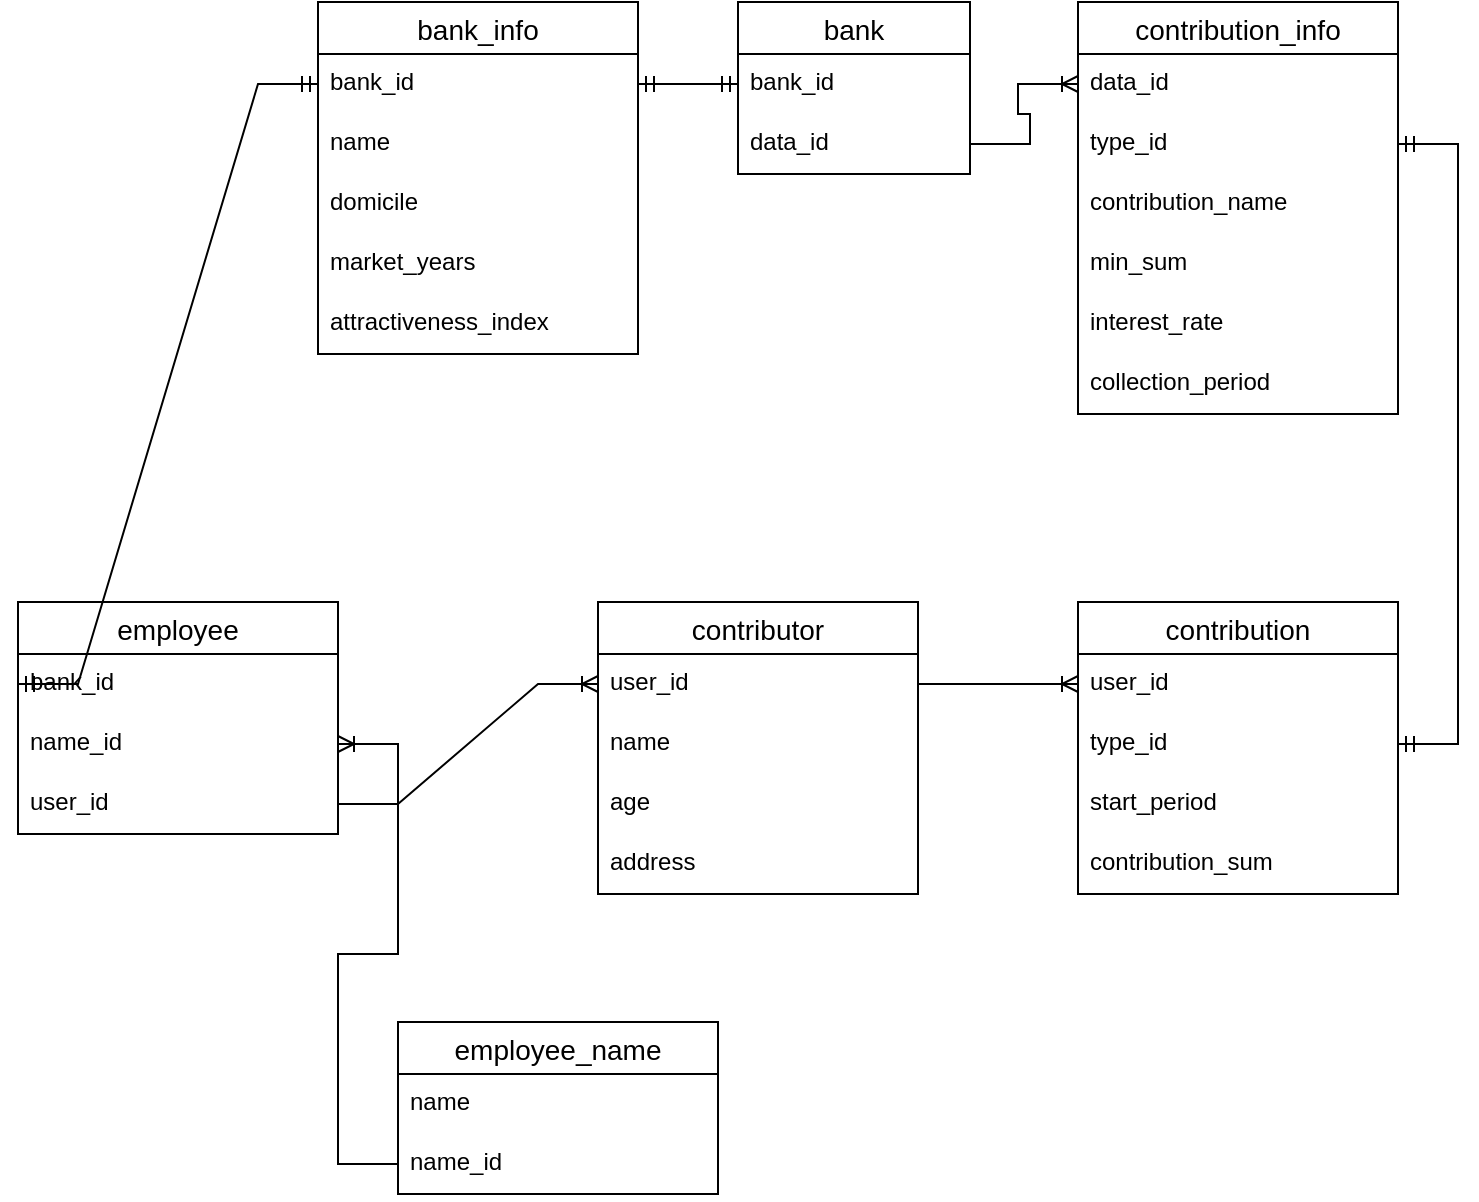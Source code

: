 <mxfile version="20.3.7" type="github">
  <diagram id="AHzrFKj4e7hzt2AcFDKH" name="Страница 1">
    <mxGraphModel dx="1315" dy="1170" grid="1" gridSize="10" guides="1" tooltips="1" connect="1" arrows="1" fold="1" page="1" pageScale="1" pageWidth="827" pageHeight="1169" math="0" shadow="0">
      <root>
        <mxCell id="0" />
        <mxCell id="1" parent="0" />
        <mxCell id="YBYvjtM6sl4WB-iJF_M_-1" value="bank_info" style="swimlane;fontStyle=0;childLayout=stackLayout;horizontal=1;startSize=26;horizontalStack=0;resizeParent=1;resizeParentMax=0;resizeLast=0;collapsible=1;marginBottom=0;align=center;fontSize=14;" vertex="1" parent="1">
          <mxGeometry x="190" y="190" width="160" height="176" as="geometry" />
        </mxCell>
        <mxCell id="YBYvjtM6sl4WB-iJF_M_-2" value="bank_id" style="text;strokeColor=none;fillColor=none;spacingLeft=4;spacingRight=4;overflow=hidden;rotatable=0;points=[[0,0.5],[1,0.5]];portConstraint=eastwest;fontSize=12;" vertex="1" parent="YBYvjtM6sl4WB-iJF_M_-1">
          <mxGeometry y="26" width="160" height="30" as="geometry" />
        </mxCell>
        <mxCell id="YBYvjtM6sl4WB-iJF_M_-3" value="name" style="text;strokeColor=none;fillColor=none;spacingLeft=4;spacingRight=4;overflow=hidden;rotatable=0;points=[[0,0.5],[1,0.5]];portConstraint=eastwest;fontSize=12;" vertex="1" parent="YBYvjtM6sl4WB-iJF_M_-1">
          <mxGeometry y="56" width="160" height="30" as="geometry" />
        </mxCell>
        <mxCell id="YBYvjtM6sl4WB-iJF_M_-4" value="domicile" style="text;strokeColor=none;fillColor=none;spacingLeft=4;spacingRight=4;overflow=hidden;rotatable=0;points=[[0,0.5],[1,0.5]];portConstraint=eastwest;fontSize=12;" vertex="1" parent="YBYvjtM6sl4WB-iJF_M_-1">
          <mxGeometry y="86" width="160" height="30" as="geometry" />
        </mxCell>
        <mxCell id="YBYvjtM6sl4WB-iJF_M_-5" value="market_years" style="text;strokeColor=none;fillColor=none;spacingLeft=4;spacingRight=4;overflow=hidden;rotatable=0;points=[[0,0.5],[1,0.5]];portConstraint=eastwest;fontSize=12;" vertex="1" parent="YBYvjtM6sl4WB-iJF_M_-1">
          <mxGeometry y="116" width="160" height="30" as="geometry" />
        </mxCell>
        <mxCell id="YBYvjtM6sl4WB-iJF_M_-6" value="attractiveness_index" style="text;strokeColor=none;fillColor=none;spacingLeft=4;spacingRight=4;overflow=hidden;rotatable=0;points=[[0,0.5],[1,0.5]];portConstraint=eastwest;fontSize=12;" vertex="1" parent="YBYvjtM6sl4WB-iJF_M_-1">
          <mxGeometry y="146" width="160" height="30" as="geometry" />
        </mxCell>
        <mxCell id="YBYvjtM6sl4WB-iJF_M_-8" value="bank" style="swimlane;fontStyle=0;childLayout=stackLayout;horizontal=1;startSize=26;horizontalStack=0;resizeParent=1;resizeParentMax=0;resizeLast=0;collapsible=1;marginBottom=0;align=center;fontSize=14;" vertex="1" parent="1">
          <mxGeometry x="400" y="190" width="116" height="86" as="geometry" />
        </mxCell>
        <mxCell id="YBYvjtM6sl4WB-iJF_M_-9" value="bank_id" style="text;strokeColor=none;fillColor=none;spacingLeft=4;spacingRight=4;overflow=hidden;rotatable=0;points=[[0,0.5],[1,0.5]];portConstraint=eastwest;fontSize=12;" vertex="1" parent="YBYvjtM6sl4WB-iJF_M_-8">
          <mxGeometry y="26" width="116" height="30" as="geometry" />
        </mxCell>
        <mxCell id="YBYvjtM6sl4WB-iJF_M_-10" value="data_id" style="text;strokeColor=none;fillColor=none;spacingLeft=4;spacingRight=4;overflow=hidden;rotatable=0;points=[[0,0.5],[1,0.5]];portConstraint=eastwest;fontSize=12;" vertex="1" parent="YBYvjtM6sl4WB-iJF_M_-8">
          <mxGeometry y="56" width="116" height="30" as="geometry" />
        </mxCell>
        <mxCell id="YBYvjtM6sl4WB-iJF_M_-16" value="contribution_info" style="swimlane;fontStyle=0;childLayout=stackLayout;horizontal=1;startSize=26;horizontalStack=0;resizeParent=1;resizeParentMax=0;resizeLast=0;collapsible=1;marginBottom=0;align=center;fontSize=14;" vertex="1" parent="1">
          <mxGeometry x="570" y="190" width="160" height="206" as="geometry" />
        </mxCell>
        <mxCell id="YBYvjtM6sl4WB-iJF_M_-17" value="data_id" style="text;strokeColor=none;fillColor=none;spacingLeft=4;spacingRight=4;overflow=hidden;rotatable=0;points=[[0,0.5],[1,0.5]];portConstraint=eastwest;fontSize=12;" vertex="1" parent="YBYvjtM6sl4WB-iJF_M_-16">
          <mxGeometry y="26" width="160" height="30" as="geometry" />
        </mxCell>
        <mxCell id="YBYvjtM6sl4WB-iJF_M_-18" value="type_id" style="text;strokeColor=none;fillColor=none;spacingLeft=4;spacingRight=4;overflow=hidden;rotatable=0;points=[[0,0.5],[1,0.5]];portConstraint=eastwest;fontSize=12;" vertex="1" parent="YBYvjtM6sl4WB-iJF_M_-16">
          <mxGeometry y="56" width="160" height="30" as="geometry" />
        </mxCell>
        <mxCell id="YBYvjtM6sl4WB-iJF_M_-19" value="contribution_name" style="text;strokeColor=none;fillColor=none;spacingLeft=4;spacingRight=4;overflow=hidden;rotatable=0;points=[[0,0.5],[1,0.5]];portConstraint=eastwest;fontSize=12;" vertex="1" parent="YBYvjtM6sl4WB-iJF_M_-16">
          <mxGeometry y="86" width="160" height="30" as="geometry" />
        </mxCell>
        <mxCell id="YBYvjtM6sl4WB-iJF_M_-20" value="min_sum" style="text;strokeColor=none;fillColor=none;spacingLeft=4;spacingRight=4;overflow=hidden;rotatable=0;points=[[0,0.5],[1,0.5]];portConstraint=eastwest;fontSize=12;" vertex="1" parent="YBYvjtM6sl4WB-iJF_M_-16">
          <mxGeometry y="116" width="160" height="30" as="geometry" />
        </mxCell>
        <mxCell id="YBYvjtM6sl4WB-iJF_M_-21" value="interest_rate" style="text;strokeColor=none;fillColor=none;spacingLeft=4;spacingRight=4;overflow=hidden;rotatable=0;points=[[0,0.5],[1,0.5]];portConstraint=eastwest;fontSize=12;" vertex="1" parent="YBYvjtM6sl4WB-iJF_M_-16">
          <mxGeometry y="146" width="160" height="30" as="geometry" />
        </mxCell>
        <mxCell id="YBYvjtM6sl4WB-iJF_M_-22" value="collection_period" style="text;strokeColor=none;fillColor=none;spacingLeft=4;spacingRight=4;overflow=hidden;rotatable=0;points=[[0,0.5],[1,0.5]];portConstraint=eastwest;fontSize=12;" vertex="1" parent="YBYvjtM6sl4WB-iJF_M_-16">
          <mxGeometry y="176" width="160" height="30" as="geometry" />
        </mxCell>
        <mxCell id="YBYvjtM6sl4WB-iJF_M_-23" value="" style="edgeStyle=entityRelationEdgeStyle;fontSize=12;html=1;endArrow=ERoneToMany;rounded=0;exitX=1;exitY=0.5;exitDx=0;exitDy=0;entryX=0;entryY=0.5;entryDx=0;entryDy=0;" edge="1" parent="1" source="YBYvjtM6sl4WB-iJF_M_-10" target="YBYvjtM6sl4WB-iJF_M_-17">
          <mxGeometry width="100" height="100" relative="1" as="geometry">
            <mxPoint x="410" y="500" as="sourcePoint" />
            <mxPoint x="550" y="310" as="targetPoint" />
          </mxGeometry>
        </mxCell>
        <mxCell id="YBYvjtM6sl4WB-iJF_M_-24" value="contribution" style="swimlane;fontStyle=0;childLayout=stackLayout;horizontal=1;startSize=26;horizontalStack=0;resizeParent=1;resizeParentMax=0;resizeLast=0;collapsible=1;marginBottom=0;align=center;fontSize=14;" vertex="1" parent="1">
          <mxGeometry x="570" y="490" width="160" height="146" as="geometry" />
        </mxCell>
        <mxCell id="YBYvjtM6sl4WB-iJF_M_-25" value="user_id" style="text;strokeColor=none;fillColor=none;spacingLeft=4;spacingRight=4;overflow=hidden;rotatable=0;points=[[0,0.5],[1,0.5]];portConstraint=eastwest;fontSize=12;" vertex="1" parent="YBYvjtM6sl4WB-iJF_M_-24">
          <mxGeometry y="26" width="160" height="30" as="geometry" />
        </mxCell>
        <mxCell id="YBYvjtM6sl4WB-iJF_M_-26" value="type_id" style="text;strokeColor=none;fillColor=none;spacingLeft=4;spacingRight=4;overflow=hidden;rotatable=0;points=[[0,0.5],[1,0.5]];portConstraint=eastwest;fontSize=12;" vertex="1" parent="YBYvjtM6sl4WB-iJF_M_-24">
          <mxGeometry y="56" width="160" height="30" as="geometry" />
        </mxCell>
        <mxCell id="YBYvjtM6sl4WB-iJF_M_-27" value="start_period" style="text;strokeColor=none;fillColor=none;spacingLeft=4;spacingRight=4;overflow=hidden;rotatable=0;points=[[0,0.5],[1,0.5]];portConstraint=eastwest;fontSize=12;" vertex="1" parent="YBYvjtM6sl4WB-iJF_M_-24">
          <mxGeometry y="86" width="160" height="30" as="geometry" />
        </mxCell>
        <mxCell id="YBYvjtM6sl4WB-iJF_M_-28" value="contribution_sum" style="text;strokeColor=none;fillColor=none;spacingLeft=4;spacingRight=4;overflow=hidden;rotatable=0;points=[[0,0.5],[1,0.5]];portConstraint=eastwest;fontSize=12;" vertex="1" parent="YBYvjtM6sl4WB-iJF_M_-24">
          <mxGeometry y="116" width="160" height="30" as="geometry" />
        </mxCell>
        <mxCell id="YBYvjtM6sl4WB-iJF_M_-29" value="contributor" style="swimlane;fontStyle=0;childLayout=stackLayout;horizontal=1;startSize=26;horizontalStack=0;resizeParent=1;resizeParentMax=0;resizeLast=0;collapsible=1;marginBottom=0;align=center;fontSize=14;" vertex="1" parent="1">
          <mxGeometry x="330" y="490" width="160" height="146" as="geometry" />
        </mxCell>
        <mxCell id="YBYvjtM6sl4WB-iJF_M_-30" value="user_id" style="text;strokeColor=none;fillColor=none;spacingLeft=4;spacingRight=4;overflow=hidden;rotatable=0;points=[[0,0.5],[1,0.5]];portConstraint=eastwest;fontSize=12;" vertex="1" parent="YBYvjtM6sl4WB-iJF_M_-29">
          <mxGeometry y="26" width="160" height="30" as="geometry" />
        </mxCell>
        <mxCell id="YBYvjtM6sl4WB-iJF_M_-31" value="name" style="text;strokeColor=none;fillColor=none;spacingLeft=4;spacingRight=4;overflow=hidden;rotatable=0;points=[[0,0.5],[1,0.5]];portConstraint=eastwest;fontSize=12;" vertex="1" parent="YBYvjtM6sl4WB-iJF_M_-29">
          <mxGeometry y="56" width="160" height="30" as="geometry" />
        </mxCell>
        <mxCell id="YBYvjtM6sl4WB-iJF_M_-32" value="age" style="text;strokeColor=none;fillColor=none;spacingLeft=4;spacingRight=4;overflow=hidden;rotatable=0;points=[[0,0.5],[1,0.5]];portConstraint=eastwest;fontSize=12;" vertex="1" parent="YBYvjtM6sl4WB-iJF_M_-29">
          <mxGeometry y="86" width="160" height="30" as="geometry" />
        </mxCell>
        <mxCell id="YBYvjtM6sl4WB-iJF_M_-33" value="address" style="text;strokeColor=none;fillColor=none;spacingLeft=4;spacingRight=4;overflow=hidden;rotatable=0;points=[[0,0.5],[1,0.5]];portConstraint=eastwest;fontSize=12;" vertex="1" parent="YBYvjtM6sl4WB-iJF_M_-29">
          <mxGeometry y="116" width="160" height="30" as="geometry" />
        </mxCell>
        <mxCell id="YBYvjtM6sl4WB-iJF_M_-34" value="" style="edgeStyle=entityRelationEdgeStyle;fontSize=12;html=1;endArrow=ERoneToMany;rounded=0;entryX=0;entryY=0.5;entryDx=0;entryDy=0;exitX=1;exitY=0.5;exitDx=0;exitDy=0;" edge="1" parent="1" source="YBYvjtM6sl4WB-iJF_M_-30" target="YBYvjtM6sl4WB-iJF_M_-25">
          <mxGeometry width="100" height="100" relative="1" as="geometry">
            <mxPoint x="430" y="530" as="sourcePoint" />
            <mxPoint x="590" y="450" as="targetPoint" />
          </mxGeometry>
        </mxCell>
        <mxCell id="YBYvjtM6sl4WB-iJF_M_-35" value="" style="edgeStyle=entityRelationEdgeStyle;fontSize=12;html=1;endArrow=ERmandOne;startArrow=ERmandOne;rounded=0;entryX=1;entryY=0.5;entryDx=0;entryDy=0;exitX=1;exitY=0.5;exitDx=0;exitDy=0;" edge="1" parent="1" source="YBYvjtM6sl4WB-iJF_M_-26" target="YBYvjtM6sl4WB-iJF_M_-18">
          <mxGeometry width="100" height="100" relative="1" as="geometry">
            <mxPoint x="450" y="490" as="sourcePoint" />
            <mxPoint x="550" y="390" as="targetPoint" />
          </mxGeometry>
        </mxCell>
        <mxCell id="YBYvjtM6sl4WB-iJF_M_-36" value="employee" style="swimlane;fontStyle=0;childLayout=stackLayout;horizontal=1;startSize=26;horizontalStack=0;resizeParent=1;resizeParentMax=0;resizeLast=0;collapsible=1;marginBottom=0;align=center;fontSize=14;" vertex="1" parent="1">
          <mxGeometry x="40" y="490" width="160" height="116" as="geometry" />
        </mxCell>
        <mxCell id="YBYvjtM6sl4WB-iJF_M_-37" value="bank_id" style="text;strokeColor=none;fillColor=none;spacingLeft=4;spacingRight=4;overflow=hidden;rotatable=0;points=[[0,0.5],[1,0.5]];portConstraint=eastwest;fontSize=12;" vertex="1" parent="YBYvjtM6sl4WB-iJF_M_-36">
          <mxGeometry y="26" width="160" height="30" as="geometry" />
        </mxCell>
        <mxCell id="YBYvjtM6sl4WB-iJF_M_-38" value="name_id" style="text;strokeColor=none;fillColor=none;spacingLeft=4;spacingRight=4;overflow=hidden;rotatable=0;points=[[0,0.5],[1,0.5]];portConstraint=eastwest;fontSize=12;" vertex="1" parent="YBYvjtM6sl4WB-iJF_M_-36">
          <mxGeometry y="56" width="160" height="30" as="geometry" />
        </mxCell>
        <mxCell id="YBYvjtM6sl4WB-iJF_M_-49" value="user_id" style="text;strokeColor=none;fillColor=none;spacingLeft=4;spacingRight=4;overflow=hidden;rotatable=0;points=[[0,0.5],[1,0.5]];portConstraint=eastwest;fontSize=12;" vertex="1" parent="YBYvjtM6sl4WB-iJF_M_-36">
          <mxGeometry y="86" width="160" height="30" as="geometry" />
        </mxCell>
        <mxCell id="YBYvjtM6sl4WB-iJF_M_-40" value="employee_name" style="swimlane;fontStyle=0;childLayout=stackLayout;horizontal=1;startSize=26;horizontalStack=0;resizeParent=1;resizeParentMax=0;resizeLast=0;collapsible=1;marginBottom=0;align=center;fontSize=14;" vertex="1" parent="1">
          <mxGeometry x="230" y="700" width="160" height="86" as="geometry" />
        </mxCell>
        <mxCell id="YBYvjtM6sl4WB-iJF_M_-41" value="name" style="text;strokeColor=none;fillColor=none;spacingLeft=4;spacingRight=4;overflow=hidden;rotatable=0;points=[[0,0.5],[1,0.5]];portConstraint=eastwest;fontSize=12;" vertex="1" parent="YBYvjtM6sl4WB-iJF_M_-40">
          <mxGeometry y="26" width="160" height="30" as="geometry" />
        </mxCell>
        <mxCell id="YBYvjtM6sl4WB-iJF_M_-42" value="name_id" style="text;strokeColor=none;fillColor=none;spacingLeft=4;spacingRight=4;overflow=hidden;rotatable=0;points=[[0,0.5],[1,0.5]];portConstraint=eastwest;fontSize=12;" vertex="1" parent="YBYvjtM6sl4WB-iJF_M_-40">
          <mxGeometry y="56" width="160" height="30" as="geometry" />
        </mxCell>
        <mxCell id="YBYvjtM6sl4WB-iJF_M_-44" value="" style="edgeStyle=entityRelationEdgeStyle;fontSize=12;html=1;endArrow=ERoneToMany;rounded=0;entryX=1;entryY=0.5;entryDx=0;entryDy=0;exitX=0;exitY=0.5;exitDx=0;exitDy=0;" edge="1" parent="1" source="YBYvjtM6sl4WB-iJF_M_-42" target="YBYvjtM6sl4WB-iJF_M_-38">
          <mxGeometry width="100" height="100" relative="1" as="geometry">
            <mxPoint x="260" y="620" as="sourcePoint" />
            <mxPoint x="360" y="520" as="targetPoint" />
          </mxGeometry>
        </mxCell>
        <mxCell id="YBYvjtM6sl4WB-iJF_M_-48" value="" style="edgeStyle=entityRelationEdgeStyle;fontSize=12;html=1;endArrow=ERmandOne;startArrow=ERmandOne;rounded=0;entryX=0;entryY=0.5;entryDx=0;entryDy=0;exitX=1;exitY=0.5;exitDx=0;exitDy=0;" edge="1" parent="1" source="YBYvjtM6sl4WB-iJF_M_-2" target="YBYvjtM6sl4WB-iJF_M_-9">
          <mxGeometry width="100" height="100" relative="1" as="geometry">
            <mxPoint x="290" y="450" as="sourcePoint" />
            <mxPoint x="390" y="350" as="targetPoint" />
          </mxGeometry>
        </mxCell>
        <mxCell id="YBYvjtM6sl4WB-iJF_M_-50" value="" style="edgeStyle=entityRelationEdgeStyle;fontSize=12;html=1;endArrow=ERoneToMany;rounded=0;exitX=1;exitY=0.5;exitDx=0;exitDy=0;entryX=0;entryY=0.5;entryDx=0;entryDy=0;" edge="1" parent="1" source="YBYvjtM6sl4WB-iJF_M_-49" target="YBYvjtM6sl4WB-iJF_M_-30">
          <mxGeometry width="100" height="100" relative="1" as="geometry">
            <mxPoint x="300" y="620" as="sourcePoint" />
            <mxPoint x="400" y="520" as="targetPoint" />
          </mxGeometry>
        </mxCell>
        <mxCell id="YBYvjtM6sl4WB-iJF_M_-51" value="" style="edgeStyle=entityRelationEdgeStyle;fontSize=12;html=1;endArrow=ERmandOne;startArrow=ERmandOne;rounded=0;entryX=0;entryY=0.5;entryDx=0;entryDy=0;exitX=0;exitY=0.5;exitDx=0;exitDy=0;" edge="1" parent="1" source="YBYvjtM6sl4WB-iJF_M_-37" target="YBYvjtM6sl4WB-iJF_M_-2">
          <mxGeometry width="100" height="100" relative="1" as="geometry">
            <mxPoint x="30" y="460" as="sourcePoint" />
            <mxPoint x="180" y="230" as="targetPoint" />
          </mxGeometry>
        </mxCell>
      </root>
    </mxGraphModel>
  </diagram>
</mxfile>
